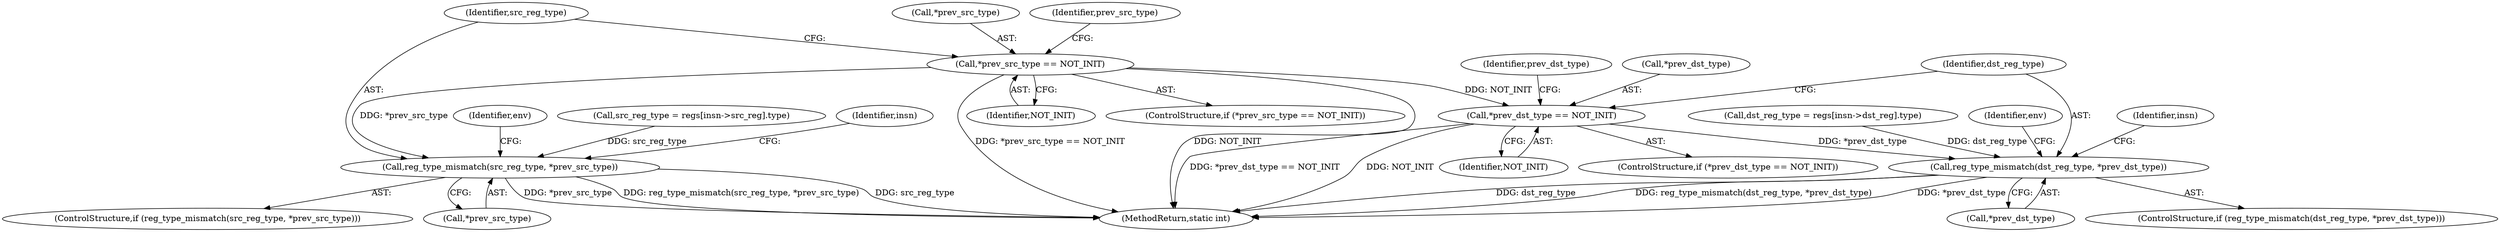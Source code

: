 digraph "0_linux_979d63d50c0c0f7bc537bf821e056cc9fe5abd38_2@pointer" {
"1000538" [label="(Call,*prev_src_type == NOT_INIT)"];
"1000549" [label="(Call,reg_type_mismatch(src_reg_type, *prev_src_type))"];
"1000660" [label="(Call,*prev_dst_type == NOT_INIT)"];
"1000671" [label="(Call,reg_type_mismatch(dst_reg_type, *prev_dst_type))"];
"1000667" [label="(Identifier,prev_dst_type)"];
"1000677" [label="(Identifier,env)"];
"1000490" [label="(Call,src_reg_type = regs[insn->src_reg].type)"];
"1000545" [label="(Identifier,prev_src_type)"];
"1000661" [label="(Call,*prev_dst_type)"];
"1000660" [label="(Call,*prev_dst_type == NOT_INIT)"];
"1000671" [label="(Call,reg_type_mismatch(dst_reg_type, *prev_dst_type))"];
"1000688" [label="(Identifier,insn)"];
"1000538" [label="(Call,*prev_src_type == NOT_INIT)"];
"1000672" [label="(Identifier,dst_reg_type)"];
"1000548" [label="(ControlStructure,if (reg_type_mismatch(src_reg_type, *prev_src_type)))"];
"1000539" [label="(Call,*prev_src_type)"];
"1000567" [label="(Identifier,insn)"];
"1000541" [label="(Identifier,NOT_INIT)"];
"1000549" [label="(Call,reg_type_mismatch(src_reg_type, *prev_src_type))"];
"1000659" [label="(ControlStructure,if (*prev_dst_type == NOT_INIT))"];
"1000551" [label="(Call,*prev_src_type)"];
"1001174" [label="(MethodReturn,static int)"];
"1000537" [label="(ControlStructure,if (*prev_src_type == NOT_INIT))"];
"1000550" [label="(Identifier,src_reg_type)"];
"1000612" [label="(Call,dst_reg_type = regs[insn->dst_reg].type)"];
"1000673" [label="(Call,*prev_dst_type)"];
"1000663" [label="(Identifier,NOT_INIT)"];
"1000670" [label="(ControlStructure,if (reg_type_mismatch(dst_reg_type, *prev_dst_type)))"];
"1000555" [label="(Identifier,env)"];
"1000538" -> "1000537"  [label="AST: "];
"1000538" -> "1000541"  [label="CFG: "];
"1000539" -> "1000538"  [label="AST: "];
"1000541" -> "1000538"  [label="AST: "];
"1000545" -> "1000538"  [label="CFG: "];
"1000550" -> "1000538"  [label="CFG: "];
"1000538" -> "1001174"  [label="DDG: *prev_src_type == NOT_INIT"];
"1000538" -> "1001174"  [label="DDG: NOT_INIT"];
"1000538" -> "1000549"  [label="DDG: *prev_src_type"];
"1000538" -> "1000660"  [label="DDG: NOT_INIT"];
"1000549" -> "1000548"  [label="AST: "];
"1000549" -> "1000551"  [label="CFG: "];
"1000550" -> "1000549"  [label="AST: "];
"1000551" -> "1000549"  [label="AST: "];
"1000555" -> "1000549"  [label="CFG: "];
"1000567" -> "1000549"  [label="CFG: "];
"1000549" -> "1001174"  [label="DDG: src_reg_type"];
"1000549" -> "1001174"  [label="DDG: *prev_src_type"];
"1000549" -> "1001174"  [label="DDG: reg_type_mismatch(src_reg_type, *prev_src_type)"];
"1000490" -> "1000549"  [label="DDG: src_reg_type"];
"1000660" -> "1000659"  [label="AST: "];
"1000660" -> "1000663"  [label="CFG: "];
"1000661" -> "1000660"  [label="AST: "];
"1000663" -> "1000660"  [label="AST: "];
"1000667" -> "1000660"  [label="CFG: "];
"1000672" -> "1000660"  [label="CFG: "];
"1000660" -> "1001174"  [label="DDG: NOT_INIT"];
"1000660" -> "1001174"  [label="DDG: *prev_dst_type == NOT_INIT"];
"1000660" -> "1000671"  [label="DDG: *prev_dst_type"];
"1000671" -> "1000670"  [label="AST: "];
"1000671" -> "1000673"  [label="CFG: "];
"1000672" -> "1000671"  [label="AST: "];
"1000673" -> "1000671"  [label="AST: "];
"1000677" -> "1000671"  [label="CFG: "];
"1000688" -> "1000671"  [label="CFG: "];
"1000671" -> "1001174"  [label="DDG: dst_reg_type"];
"1000671" -> "1001174"  [label="DDG: reg_type_mismatch(dst_reg_type, *prev_dst_type)"];
"1000671" -> "1001174"  [label="DDG: *prev_dst_type"];
"1000612" -> "1000671"  [label="DDG: dst_reg_type"];
}
